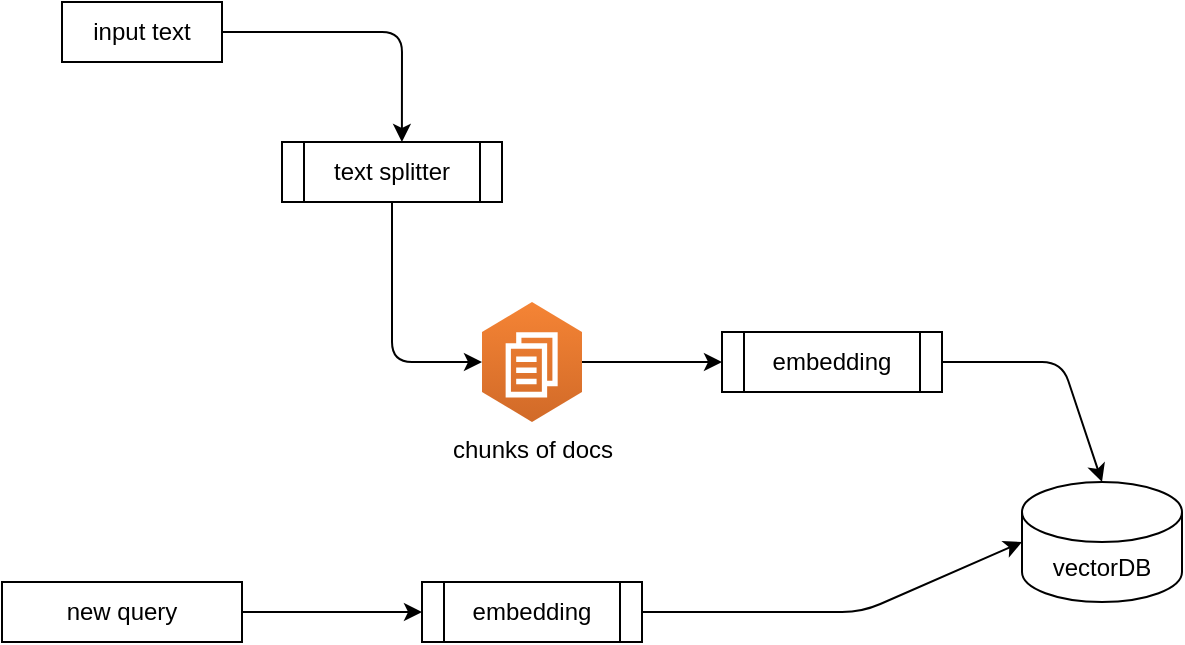 <mxfile>
    <diagram id="-_sk4e8XVRqS7KUNCjUk" name="Page-1">
        <mxGraphModel dx="941" dy="722" grid="1" gridSize="10" guides="1" tooltips="1" connect="1" arrows="1" fold="1" page="1" pageScale="1" pageWidth="850" pageHeight="1100" math="0" shadow="0">
            <root>
                <mxCell id="0"/>
                <mxCell id="1" parent="0"/>
                <mxCell id="5" style="edgeStyle=none;html=1;entryX=0.545;entryY=0;entryDx=0;entryDy=0;entryPerimeter=0;" edge="1" parent="1" source="2" target="3">
                    <mxGeometry relative="1" as="geometry">
                        <Array as="points">
                            <mxPoint x="360" y="225"/>
                        </Array>
                    </mxGeometry>
                </mxCell>
                <mxCell id="2" value="input text" style="whiteSpace=wrap;html=1;" vertex="1" parent="1">
                    <mxGeometry x="190" y="210" width="80" height="30" as="geometry"/>
                </mxCell>
                <mxCell id="6" style="edgeStyle=none;html=1;" edge="1" parent="1" source="3" target="4">
                    <mxGeometry relative="1" as="geometry">
                        <Array as="points">
                            <mxPoint x="355" y="390"/>
                        </Array>
                    </mxGeometry>
                </mxCell>
                <mxCell id="3" value="text splitter" style="shape=process;whiteSpace=wrap;html=1;backgroundOutline=1;" vertex="1" parent="1">
                    <mxGeometry x="300" y="280" width="110" height="30" as="geometry"/>
                </mxCell>
                <mxCell id="8" style="edgeStyle=none;html=1;entryX=0;entryY=0.5;entryDx=0;entryDy=0;" edge="1" parent="1" source="4" target="7">
                    <mxGeometry relative="1" as="geometry"/>
                </mxCell>
                <mxCell id="4" value="chunks of docs" style="outlineConnect=0;dashed=0;verticalLabelPosition=bottom;verticalAlign=top;align=center;html=1;shape=mxgraph.aws3.workdocs;fillColor=#D16A28;gradientColor=#F58435;gradientDirection=north;" vertex="1" parent="1">
                    <mxGeometry x="400" y="360" width="50" height="60" as="geometry"/>
                </mxCell>
                <mxCell id="10" style="edgeStyle=none;html=1;entryX=0.5;entryY=0;entryDx=0;entryDy=0;entryPerimeter=0;" edge="1" parent="1" source="7" target="9">
                    <mxGeometry relative="1" as="geometry">
                        <Array as="points">
                            <mxPoint x="690" y="390"/>
                        </Array>
                    </mxGeometry>
                </mxCell>
                <mxCell id="7" value="embedding" style="shape=process;whiteSpace=wrap;html=1;backgroundOutline=1;" vertex="1" parent="1">
                    <mxGeometry x="520" y="375" width="110" height="30" as="geometry"/>
                </mxCell>
                <mxCell id="9" value="vectorDB" style="shape=cylinder3;whiteSpace=wrap;html=1;boundedLbl=1;backgroundOutline=1;size=15;" vertex="1" parent="1">
                    <mxGeometry x="670" y="450" width="80" height="60" as="geometry"/>
                </mxCell>
                <mxCell id="13" style="edgeStyle=none;html=1;entryX=0;entryY=0.5;entryDx=0;entryDy=0;" edge="1" parent="1" source="11" target="12">
                    <mxGeometry relative="1" as="geometry"/>
                </mxCell>
                <mxCell id="11" value="new query" style="whiteSpace=wrap;html=1;" vertex="1" parent="1">
                    <mxGeometry x="160" y="500" width="120" height="30" as="geometry"/>
                </mxCell>
                <mxCell id="14" style="edgeStyle=none;html=1;entryX=0;entryY=0.5;entryDx=0;entryDy=0;entryPerimeter=0;" edge="1" parent="1" source="12" target="9">
                    <mxGeometry relative="1" as="geometry">
                        <Array as="points">
                            <mxPoint x="590" y="515"/>
                        </Array>
                    </mxGeometry>
                </mxCell>
                <mxCell id="12" value="embedding" style="shape=process;whiteSpace=wrap;html=1;backgroundOutline=1;" vertex="1" parent="1">
                    <mxGeometry x="370" y="500" width="110" height="30" as="geometry"/>
                </mxCell>
            </root>
        </mxGraphModel>
    </diagram>
</mxfile>